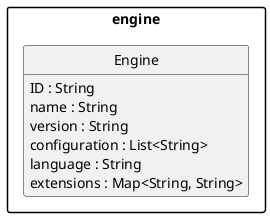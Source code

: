 @startuml

package "engine" {

	class Engine {
	  ID : String
	  name : String
	  version : String
	  configuration : List<String>
	  language : String
	  extensions : Map<String, String>
	}

}


hide empty members
hide empty methods
hide circle

skinparam monochrome true
skinparam shadowing false
skinparam packageStyle rect
@enduml
